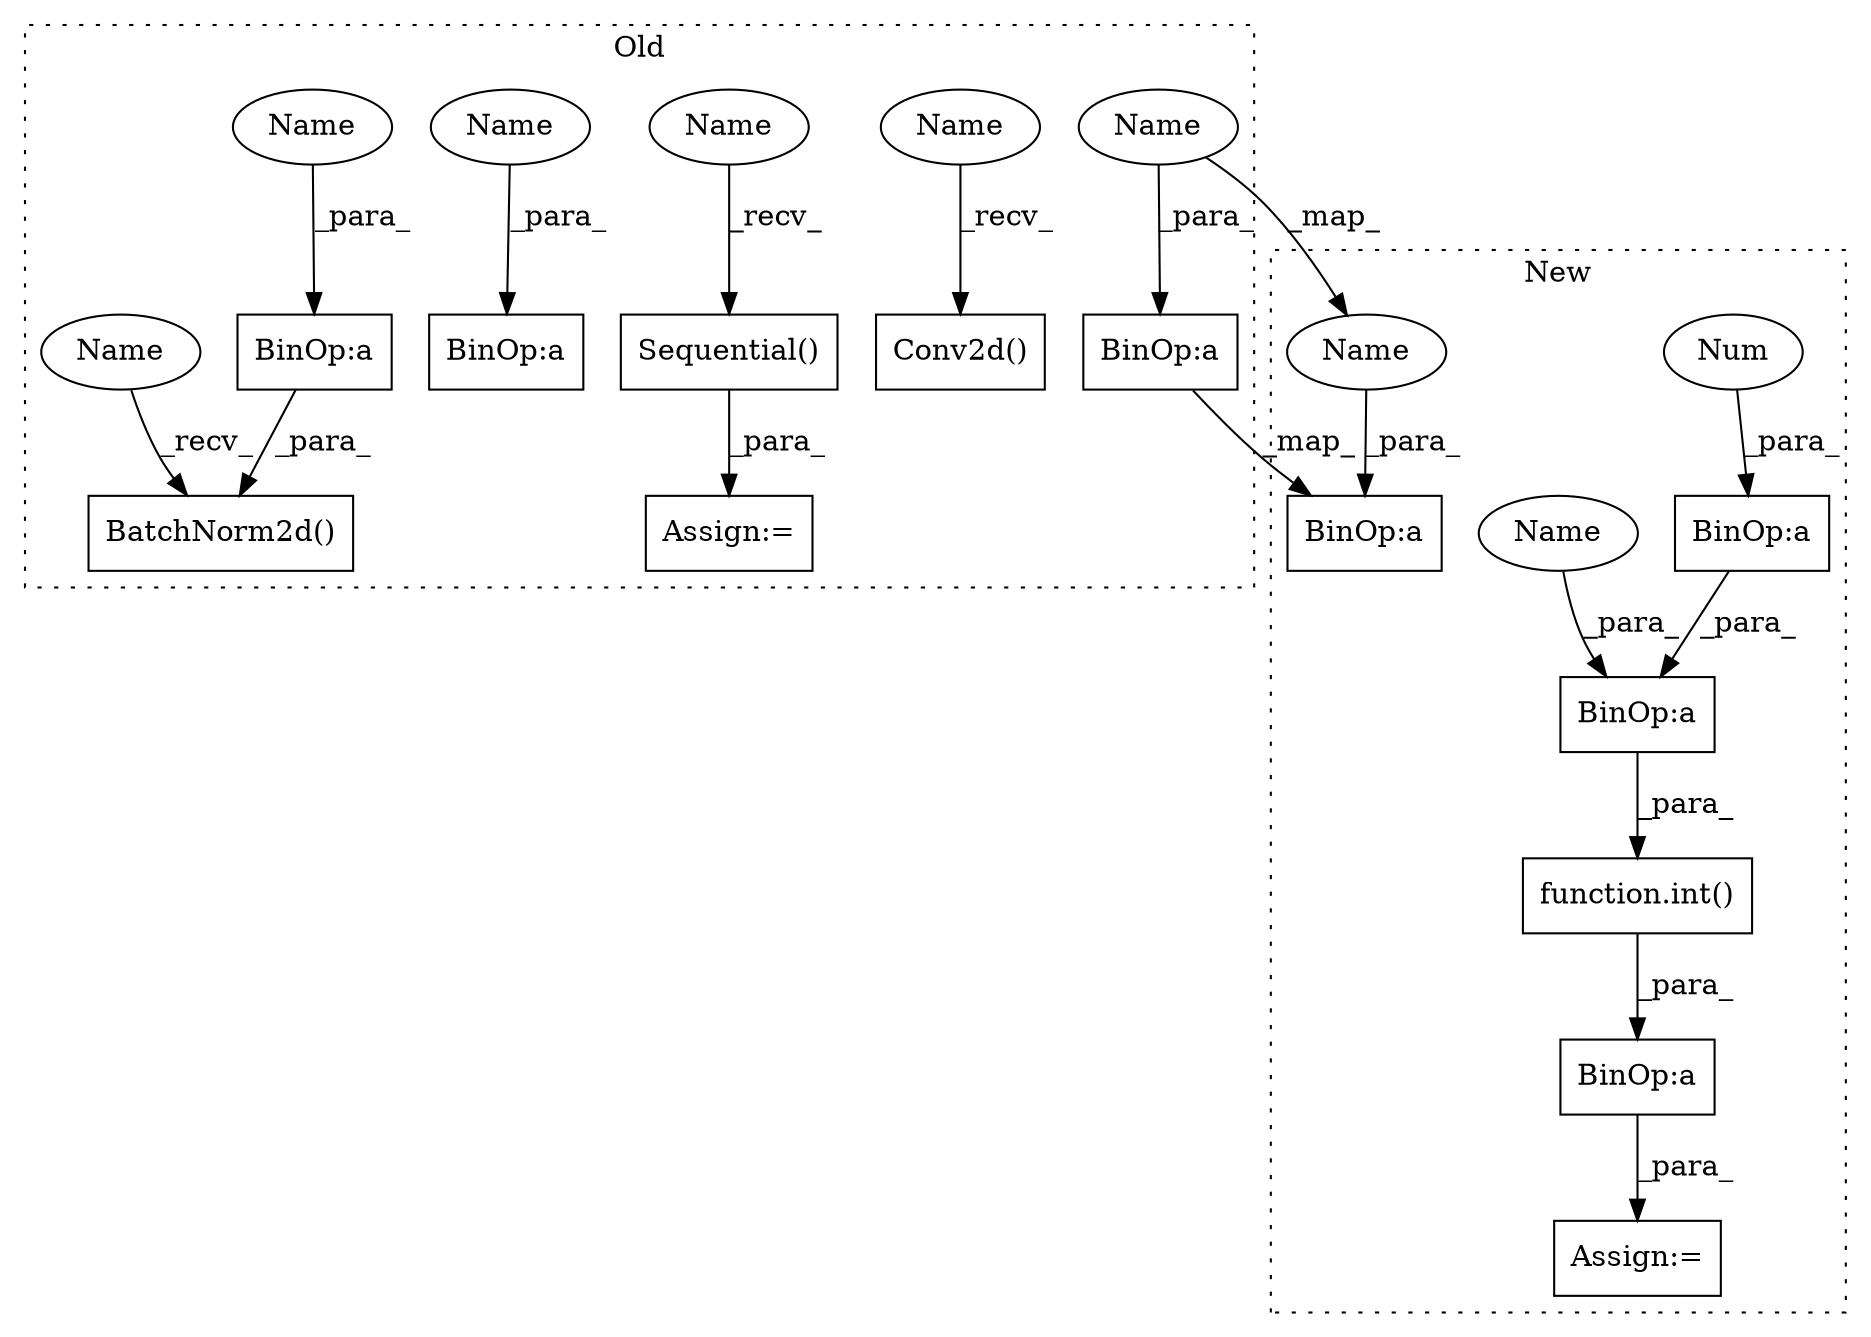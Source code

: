 digraph G {
subgraph cluster0 {
1 [label="BatchNorm2d()" a="75" s="2018,2054" l="15,1" shape="box"];
4 [label="Conv2d()" a="75" s="1249,1295" l="10,28" shape="box"];
5 [label="Sequential()" a="75" s="1776" l="15" shape="box"];
10 [label="BinOp:a" a="82" s="2047" l="1" shape="box"];
11 [label="BinOp:a" a="82" s="1567" l="3" shape="box"];
12 [label="Assign:=" a="68" s="1773" l="3" shape="box"];
14 [label="BinOp:a" a="82" s="1740" l="1" shape="box"];
17 [label="Name" a="87" s="1776" l="2" shape="ellipse"];
18 [label="Name" a="87" s="1249" l="2" shape="ellipse"];
19 [label="Name" a="87" s="2018" l="2" shape="ellipse"];
20 [label="Name" a="87" s="1561" l="6" shape="ellipse"];
21 [label="Name" a="87" s="2048" l="6" shape="ellipse"];
22 [label="Name" a="87" s="1741" l="6" shape="ellipse"];
label = "Old";
style="dotted";
}
subgraph cluster1 {
2 [label="function.int()" a="75" s="2277,2308" l="4,1" shape="box"];
3 [label="BinOp:a" a="82" s="2301" l="3" shape="box"];
6 [label="BinOp:a" a="82" s="2309" l="3" shape="box"];
7 [label="Assign:=" a="68" s="2533" l="3" shape="box"];
8 [label="Num" a="76" s="2304" l="3" shape="ellipse"];
9 [label="BinOp:a" a="82" s="2287" l="3" shape="box"];
13 [label="BinOp:a" a="82" s="2815" l="3" shape="box"];
15 [label="Name" a="87" s="2281" l="6" shape="ellipse"];
16 [label="Name" a="87" s="2809" l="6" shape="ellipse"];
label = "New";
style="dotted";
}
2 -> 6 [label="_para_"];
3 -> 9 [label="_para_"];
5 -> 12 [label="_para_"];
6 -> 7 [label="_para_"];
8 -> 3 [label="_para_"];
9 -> 2 [label="_para_"];
10 -> 1 [label="_para_"];
14 -> 13 [label="_map_"];
15 -> 9 [label="_para_"];
16 -> 13 [label="_para_"];
17 -> 5 [label="_recv_"];
18 -> 4 [label="_recv_"];
19 -> 1 [label="_recv_"];
20 -> 11 [label="_para_"];
21 -> 10 [label="_para_"];
22 -> 16 [label="_map_"];
22 -> 14 [label="_para_"];
}